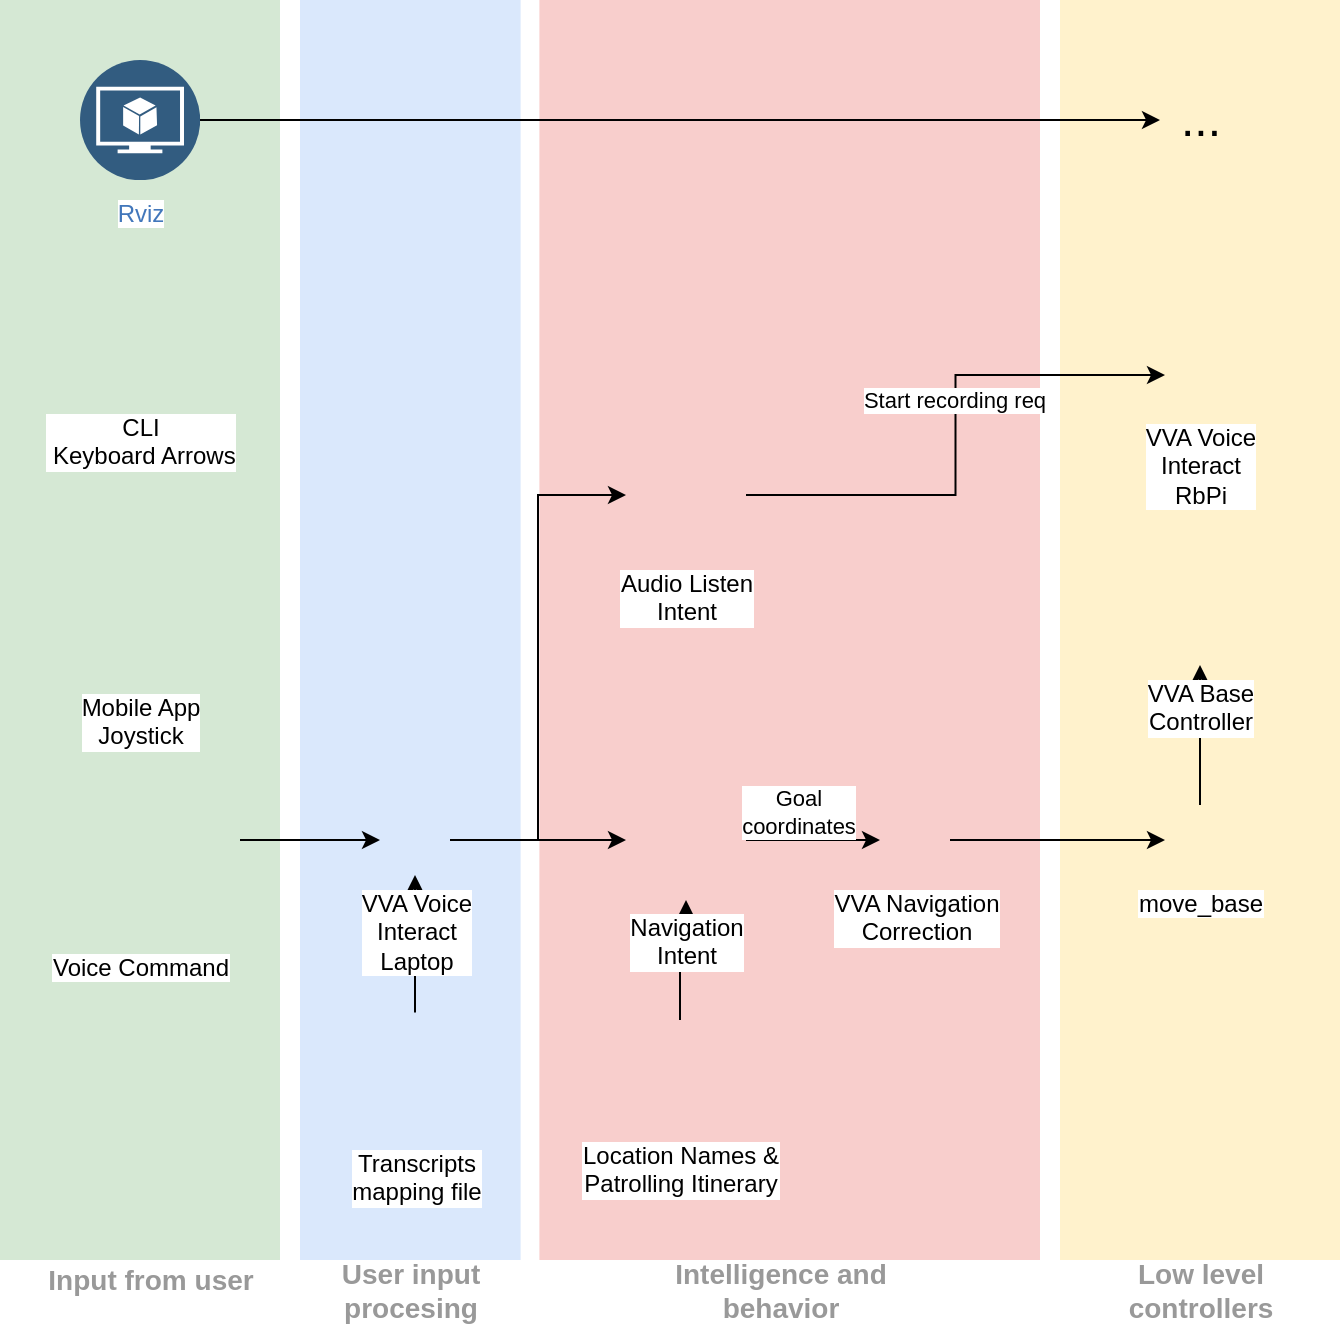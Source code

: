 <mxfile version="13.5.8" type="device"><diagram id="9HZETAYHNo_I2KHr_oXK" name="Page-1"><mxGraphModel dx="1293" dy="665" grid="1" gridSize="10" guides="1" tooltips="1" connect="1" arrows="1" fold="1" page="1" pageScale="1" pageWidth="850" pageHeight="1100" math="0" shadow="0"><root><mxCell id="0"/><mxCell id="1" parent="0"/><mxCell id="Oi0ppzk8T4Ng9Mr8B_5U-23" value="" style="rounded=0;whiteSpace=wrap;html=1;fillColor=#fff2cc;strokeColor=none;" parent="1" vertex="1"><mxGeometry x="540" y="20" width="140" height="630" as="geometry"/></mxCell><mxCell id="Oi0ppzk8T4Ng9Mr8B_5U-21" value="" style="rounded=0;whiteSpace=wrap;html=1;fillColor=#f8cecc;strokeColor=none;" parent="1" vertex="1"><mxGeometry x="279.7" y="20" width="250.3" height="630" as="geometry"/></mxCell><mxCell id="Oi0ppzk8T4Ng9Mr8B_5U-19" value="" style="rounded=0;whiteSpace=wrap;html=1;fillColor=#dae8fc;strokeColor=none;" parent="1" vertex="1"><mxGeometry x="160" y="20" width="110.303" height="630" as="geometry"/></mxCell><mxCell id="Oi0ppzk8T4Ng9Mr8B_5U-17" value="" style="group" parent="1" vertex="1" connectable="0"><mxGeometry x="10" y="20" width="145" height="650" as="geometry"/></mxCell><mxCell id="Oi0ppzk8T4Ng9Mr8B_5U-15" value="" style="rounded=0;whiteSpace=wrap;html=1;fillColor=#d5e8d4;strokeColor=none;" parent="Oi0ppzk8T4Ng9Mr8B_5U-17" vertex="1"><mxGeometry width="140" height="630" as="geometry"/></mxCell><mxCell id="Oi0ppzk8T4Ng9Mr8B_5U-16" value="&lt;font color=&quot;#999999&quot;&gt;&lt;b&gt;&lt;font style=&quot;font-size: 14px&quot;&gt;Input from user&lt;/font&gt;&lt;/b&gt;&lt;/font&gt;" style="text;html=1;align=center;verticalAlign=middle;resizable=0;points=[];autosize=1;" parent="Oi0ppzk8T4Ng9Mr8B_5U-17" vertex="1"><mxGeometry x="5" y="630" width="140" height="20" as="geometry"/></mxCell><mxCell id="KTROxwGIBmuuRbwS7s3n-12" style="edgeStyle=orthogonalEdgeStyle;rounded=0;orthogonalLoop=1;jettySize=auto;html=1;exitX=1;exitY=0.5;exitDx=0;exitDy=0;" parent="1" source="m0X9PmNk139m771Hs2So-2" edge="1" target="Oi0ppzk8T4Ng9Mr8B_5U-8"><mxGeometry relative="1" as="geometry"><mxPoint x="190" y="80" as="targetPoint"/></mxGeometry></mxCell><mxCell id="m0X9PmNk139m771Hs2So-2" value="Rviz" style="aspect=fixed;perimeter=ellipsePerimeter;html=1;align=center;shadow=0;dashed=0;fontColor=#4277BB;labelBackgroundColor=#ffffff;fontSize=12;spacingTop=3;image;image=img/lib/ibm/data/model.svg;" parent="1" vertex="1"><mxGeometry x="50" y="50" width="60" height="60" as="geometry"/></mxCell><mxCell id="m0X9PmNk139m771Hs2So-3" value="&lt;div&gt;Mobile App&lt;/div&gt;&lt;div&gt;Joystick&lt;br&gt;&lt;/div&gt;" style="shape=image;html=1;verticalAlign=top;verticalLabelPosition=bottom;labelBackgroundColor=#ffffff;imageAspect=0;aspect=fixed;image=https://cdn1.iconfinder.com/data/icons/colored-hand-phone/96/android-mobile_phone-128.png" parent="1" vertex="1"><mxGeometry x="35" y="270" width="90" height="90" as="geometry"/></mxCell><mxCell id="m0X9PmNk139m771Hs2So-4" value="&lt;div&gt;CLI&lt;/div&gt;&amp;nbsp;Keyboard Arrows" style="shape=image;html=1;verticalAlign=top;verticalLabelPosition=bottom;labelBackgroundColor=#ffffff;imageAspect=0;aspect=fixed;image=https://cdn4.iconfinder.com/data/icons/Utilize/128/Terminal.png" parent="1" vertex="1"><mxGeometry x="45" y="150" width="70" height="70" as="geometry"/></mxCell><mxCell id="KTROxwGIBmuuRbwS7s3n-3" style="edgeStyle=orthogonalEdgeStyle;rounded=0;orthogonalLoop=1;jettySize=auto;html=1;exitX=1;exitY=0.5;exitDx=0;exitDy=0;entryX=0;entryY=0.5;entryDx=0;entryDy=0;" parent="1" source="m0X9PmNk139m771Hs2So-5" target="KTROxwGIBmuuRbwS7s3n-7" edge="1"><mxGeometry relative="1" as="geometry"/></mxCell><mxCell id="m0X9PmNk139m771Hs2So-5" value="Voice Command" style="shape=image;html=1;verticalAlign=top;verticalLabelPosition=bottom;labelBackgroundColor=#ffffff;imageAspect=0;aspect=fixed;image=https://cdn4.iconfinder.com/data/icons/pretty_office_3/128/Select-Language.png" parent="1" vertex="1"><mxGeometry x="30" y="390" width="100" height="100" as="geometry"/></mxCell><mxCell id="KTROxwGIBmuuRbwS7s3n-4" style="edgeStyle=orthogonalEdgeStyle;rounded=0;orthogonalLoop=1;jettySize=auto;html=1;exitX=1;exitY=0.5;exitDx=0;exitDy=0;entryX=0;entryY=0.5;entryDx=0;entryDy=0;" parent="1" source="KTROxwGIBmuuRbwS7s3n-7" target="KTROxwGIBmuuRbwS7s3n-1" edge="1"><mxGeometry relative="1" as="geometry"><mxPoint x="297" y="440" as="targetPoint"/></mxGeometry></mxCell><mxCell id="KTROxwGIBmuuRbwS7s3n-8" style="edgeStyle=orthogonalEdgeStyle;rounded=0;orthogonalLoop=1;jettySize=auto;html=1;exitX=0.5;exitY=0;exitDx=0;exitDy=0;" parent="1" source="m0X9PmNk139m771Hs2So-13" target="KTROxwGIBmuuRbwS7s3n-7" edge="1"><mxGeometry relative="1" as="geometry"/></mxCell><mxCell id="m0X9PmNk139m771Hs2So-13" value="&lt;div&gt;Transcripts&lt;/div&gt;&lt;div&gt;mapping file&lt;/div&gt;" style="shape=image;html=1;verticalAlign=top;verticalLabelPosition=bottom;labelBackgroundColor=#ffffff;imageAspect=0;aspect=fixed;image=https://cdn1.iconfinder.com/data/icons/hawcons/32/699052-icon-62-document-table-128.png" parent="1" vertex="1"><mxGeometry x="186.75" y="526.25" width="61.5" height="61.5" as="geometry"/></mxCell><mxCell id="Oi0ppzk8T4Ng9Mr8B_5U-2" style="edgeStyle=orthogonalEdgeStyle;rounded=0;orthogonalLoop=1;jettySize=auto;html=1;exitX=1;exitY=0.5;exitDx=0;exitDy=0;" parent="1" source="KTROxwGIBmuuRbwS7s3n-1" target="Oi0ppzk8T4Ng9Mr8B_5U-1" edge="1"><mxGeometry relative="1" as="geometry"/></mxCell><mxCell id="Oi0ppzk8T4Ng9Mr8B_5U-3" value="&lt;div&gt;Goal&lt;/div&gt;&lt;div&gt; coordinates&lt;/div&gt;" style="edgeLabel;html=1;align=center;verticalAlign=middle;resizable=0;points=[];" parent="Oi0ppzk8T4Ng9Mr8B_5U-2" vertex="1" connectable="0"><mxGeometry x="-0.246" y="14" relative="1" as="geometry"><mxPoint as="offset"/></mxGeometry></mxCell><mxCell id="KTROxwGIBmuuRbwS7s3n-9" style="edgeStyle=orthogonalEdgeStyle;rounded=0;orthogonalLoop=1;jettySize=auto;html=1;exitX=0.5;exitY=0;exitDx=0;exitDy=0;entryX=0.5;entryY=1;entryDx=0;entryDy=0;" parent="1" source="KTROxwGIBmuuRbwS7s3n-6" target="KTROxwGIBmuuRbwS7s3n-1" edge="1"><mxGeometry relative="1" as="geometry"><mxPoint x="344" y="490" as="targetPoint"/></mxGeometry></mxCell><mxCell id="KTROxwGIBmuuRbwS7s3n-6" value="&lt;div&gt;Location Names &amp;amp;&lt;/div&gt;&lt;div&gt;Patrolling Itinerary&lt;/div&gt;" style="shape=image;html=1;verticalAlign=top;verticalLabelPosition=bottom;labelBackgroundColor=#ffffff;imageAspect=0;aspect=fixed;image=https://cdn1.iconfinder.com/data/icons/hawcons/32/699052-icon-62-document-table-128.png" parent="1" vertex="1"><mxGeometry x="323" y="530" width="54" height="54" as="geometry"/></mxCell><mxCell id="1EUEwQrp5ZcaalWhITpI-2" style="edgeStyle=orthogonalEdgeStyle;rounded=0;orthogonalLoop=1;jettySize=auto;html=1;exitX=1;exitY=0.5;exitDx=0;exitDy=0;entryX=0;entryY=0.5;entryDx=0;entryDy=0;" edge="1" parent="1" source="KTROxwGIBmuuRbwS7s3n-7" target="1EUEwQrp5ZcaalWhITpI-1"><mxGeometry relative="1" as="geometry"/></mxCell><mxCell id="KTROxwGIBmuuRbwS7s3n-7" value="&lt;div&gt;VVA Voice&lt;/div&gt;&lt;div&gt;Interact&lt;/div&gt;Laptop" style="shape=image;html=1;verticalAlign=top;verticalLabelPosition=bottom;labelBackgroundColor=#ffffff;imageAspect=0;aspect=fixed;image=https://cdn1.iconfinder.com/data/icons/science-technology-outline/91/Science__Technology_29-128.png" parent="1" vertex="1"><mxGeometry x="200" y="422.5" width="35" height="35" as="geometry"/></mxCell><mxCell id="Oi0ppzk8T4Ng9Mr8B_5U-12" style="edgeStyle=orthogonalEdgeStyle;rounded=0;orthogonalLoop=1;jettySize=auto;html=1;exitX=1;exitY=0.5;exitDx=0;exitDy=0;entryX=0;entryY=0.5;entryDx=0;entryDy=0;" parent="1" source="Oi0ppzk8T4Ng9Mr8B_5U-1" target="Oi0ppzk8T4Ng9Mr8B_5U-9" edge="1"><mxGeometry relative="1" as="geometry"/></mxCell><mxCell id="Oi0ppzk8T4Ng9Mr8B_5U-1" value="&lt;div&gt;VVA Navigation&lt;/div&gt;&lt;div&gt;Correction&lt;br&gt;&lt;/div&gt;" style="shape=image;html=1;verticalAlign=top;verticalLabelPosition=bottom;labelBackgroundColor=#ffffff;imageAspect=0;aspect=fixed;image=https://cdn1.iconfinder.com/data/icons/science-technology-outline/91/Science__Technology_29-128.png" parent="1" vertex="1"><mxGeometry x="450" y="422.5" width="35" height="35" as="geometry"/></mxCell><mxCell id="Oi0ppzk8T4Ng9Mr8B_5U-6" value="&lt;div&gt;VVA Voice&lt;/div&gt;&lt;div&gt;Interact&lt;/div&gt;&lt;div&gt;RbPi&lt;/div&gt;" style="shape=image;html=1;verticalAlign=top;verticalLabelPosition=bottom;labelBackgroundColor=#ffffff;imageAspect=0;aspect=fixed;image=https://cdn1.iconfinder.com/data/icons/science-technology-outline/91/Science__Technology_29-128.png" parent="1" vertex="1"><mxGeometry x="592.5" y="190" width="35" height="35" as="geometry"/></mxCell><mxCell id="Oi0ppzk8T4Ng9Mr8B_5U-8" value="&lt;font style=&quot;font-size: 24px&quot;&gt;...&lt;/font&gt;" style="text;html=1;align=center;verticalAlign=middle;resizable=0;points=[];autosize=1;" parent="1" vertex="1"><mxGeometry x="590" y="70" width="40" height="20" as="geometry"/></mxCell><mxCell id="1EUEwQrp5ZcaalWhITpI-4" style="edgeStyle=orthogonalEdgeStyle;rounded=0;orthogonalLoop=1;jettySize=auto;html=1;exitX=0.5;exitY=0;exitDx=0;exitDy=0;" edge="1" parent="1" source="Oi0ppzk8T4Ng9Mr8B_5U-9" target="1EUEwQrp5ZcaalWhITpI-3"><mxGeometry relative="1" as="geometry"/></mxCell><mxCell id="Oi0ppzk8T4Ng9Mr8B_5U-9" value="move_base" style="shape=image;html=1;verticalAlign=top;verticalLabelPosition=bottom;labelBackgroundColor=#ffffff;imageAspect=0;aspect=fixed;image=https://cdn1.iconfinder.com/data/icons/science-technology-outline/91/Science__Technology_29-128.png" parent="1" vertex="1"><mxGeometry x="592.5" y="422.5" width="35" height="35" as="geometry"/></mxCell><mxCell id="Oi0ppzk8T4Ng9Mr8B_5U-10" style="edgeStyle=orthogonalEdgeStyle;rounded=0;orthogonalLoop=1;jettySize=auto;html=1;exitX=1;exitY=0.5;exitDx=0;exitDy=0;entryX=0;entryY=0.5;entryDx=0;entryDy=0;" parent="1" source="1EUEwQrp5ZcaalWhITpI-1" target="Oi0ppzk8T4Ng9Mr8B_5U-6" edge="1"><mxGeometry relative="1" as="geometry"><mxPoint x="337" y="380" as="sourcePoint"/></mxGeometry></mxCell><mxCell id="Oi0ppzk8T4Ng9Mr8B_5U-11" value="Start recording req" style="edgeLabel;html=1;align=center;verticalAlign=middle;resizable=0;points=[];" parent="Oi0ppzk8T4Ng9Mr8B_5U-10" vertex="1" connectable="0"><mxGeometry x="0.138" y="2" relative="1" as="geometry"><mxPoint x="1" y="1" as="offset"/></mxGeometry></mxCell><mxCell id="Oi0ppzk8T4Ng9Mr8B_5U-20" value="&lt;div&gt;&lt;font style=&quot;font-size: 14px&quot; color=&quot;#999999&quot;&gt;&lt;b&gt;User input&lt;/b&gt;&lt;/font&gt;&lt;/div&gt;&lt;div&gt;&lt;font style=&quot;font-size: 14px&quot; color=&quot;#999999&quot;&gt;&lt;b&gt;procesing&lt;/b&gt;&lt;/font&gt;&lt;/div&gt;" style="text;html=1;align=center;verticalAlign=middle;resizable=0;points=[];autosize=1;" parent="1" vertex="1"><mxGeometry x="164.997" y="650" width="100" height="30" as="geometry"/></mxCell><mxCell id="Oi0ppzk8T4Ng9Mr8B_5U-22" value="&lt;div style=&quot;font-size: 14px&quot;&gt;&lt;font style=&quot;font-size: 14px&quot; color=&quot;#999999&quot;&gt;&lt;b&gt;Intelligence and&lt;/b&gt;&lt;/font&gt;&lt;/div&gt;&lt;div style=&quot;font-size: 14px&quot;&gt;&lt;font style=&quot;font-size: 14px&quot; color=&quot;#999999&quot;&gt;&lt;b&gt;behavior&lt;/b&gt;&lt;/font&gt;&lt;/div&gt;" style="text;html=1;align=center;verticalAlign=middle;resizable=0;points=[];autosize=1;" parent="1" vertex="1"><mxGeometry x="329.997" y="650" width="140" height="30" as="geometry"/></mxCell><mxCell id="Oi0ppzk8T4Ng9Mr8B_5U-24" value="&lt;div style=&quot;font-size: 14px&quot;&gt;&lt;font style=&quot;font-size: 14px&quot; color=&quot;#999999&quot;&gt;&lt;b&gt;Low level&lt;/b&gt;&lt;/font&gt;&lt;/div&gt;&lt;div style=&quot;font-size: 14px&quot;&gt;&lt;font style=&quot;font-size: 14px&quot; color=&quot;#999999&quot;&gt;&lt;b&gt;controllers&lt;/b&gt;&lt;/font&gt;&lt;/div&gt;" style="text;html=1;align=center;verticalAlign=middle;resizable=0;points=[];autosize=1;" parent="1" vertex="1"><mxGeometry x="559.997" y="650" width="100" height="30" as="geometry"/></mxCell><mxCell id="KTROxwGIBmuuRbwS7s3n-1" value="&lt;div&gt;Navigation&lt;/div&gt;&lt;div&gt;Intent&lt;br&gt;&lt;/div&gt;" style="shape=image;html=1;verticalAlign=top;verticalLabelPosition=bottom;labelBackgroundColor=#ffffff;imageAspect=0;aspect=fixed;image=https://cdn3.iconfinder.com/data/icons/fatcow/32x32_0720/plugin_disabled.png" parent="1" vertex="1"><mxGeometry x="323" y="410" width="60" height="60" as="geometry"/></mxCell><mxCell id="1EUEwQrp5ZcaalWhITpI-1" value="&lt;div&gt;Audio Listen&lt;/div&gt;&lt;div&gt;Intent&lt;/div&gt;" style="shape=image;html=1;verticalAlign=top;verticalLabelPosition=bottom;labelBackgroundColor=#ffffff;imageAspect=0;aspect=fixed;image=https://cdn3.iconfinder.com/data/icons/fatcow/32x32_0720/plugin_disabled.png" vertex="1" parent="1"><mxGeometry x="323" y="237.5" width="60" height="60" as="geometry"/></mxCell><mxCell id="1EUEwQrp5ZcaalWhITpI-3" value="VVA Base&lt;div&gt;Controller&lt;br&gt;&lt;/div&gt;" style="shape=image;html=1;verticalAlign=top;verticalLabelPosition=bottom;labelBackgroundColor=#ffffff;imageAspect=0;aspect=fixed;image=https://cdn1.iconfinder.com/data/icons/science-technology-outline/91/Science__Technology_29-128.png" vertex="1" parent="1"><mxGeometry x="592.5" y="317.5" width="35" height="35" as="geometry"/></mxCell></root></mxGraphModel></diagram></mxfile>